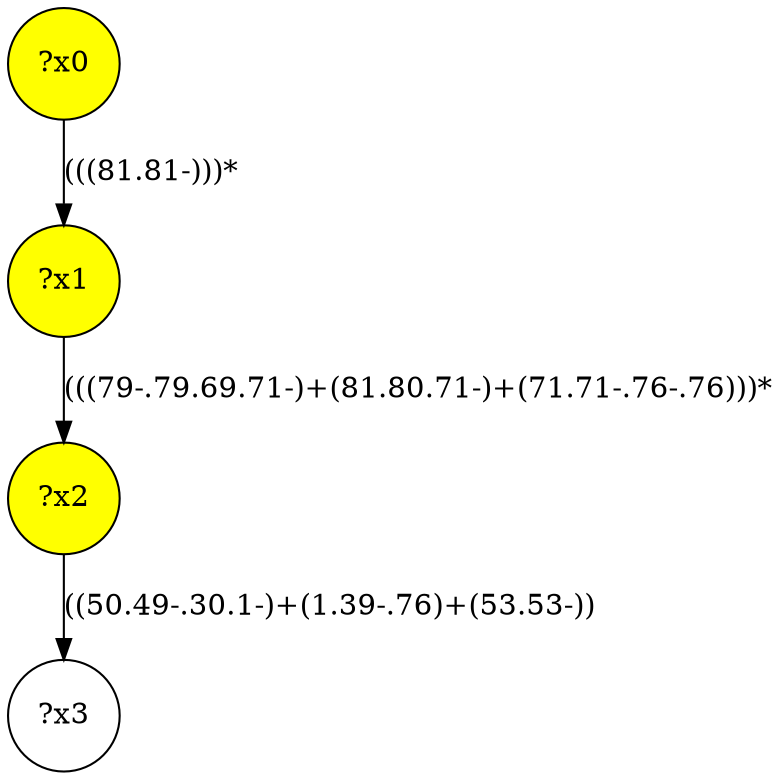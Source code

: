 digraph g {
	x2 [fillcolor="yellow", style="filled," shape=circle, label="?x2"];
	x0 [fillcolor="yellow", style="filled," shape=circle, label="?x0"];
	x1 [fillcolor="yellow", style="filled," shape=circle, label="?x1"];
	x0 -> x1 [label="(((81.81-)))*"];
	x1 -> x2 [label="(((79-.79.69.71-)+(81.80.71-)+(71.71-.76-.76)))*"];
	x3 [shape=circle, label="?x3"];
	x2 -> x3 [label="((50.49-.30.1-)+(1.39-.76)+(53.53-))"];
}
